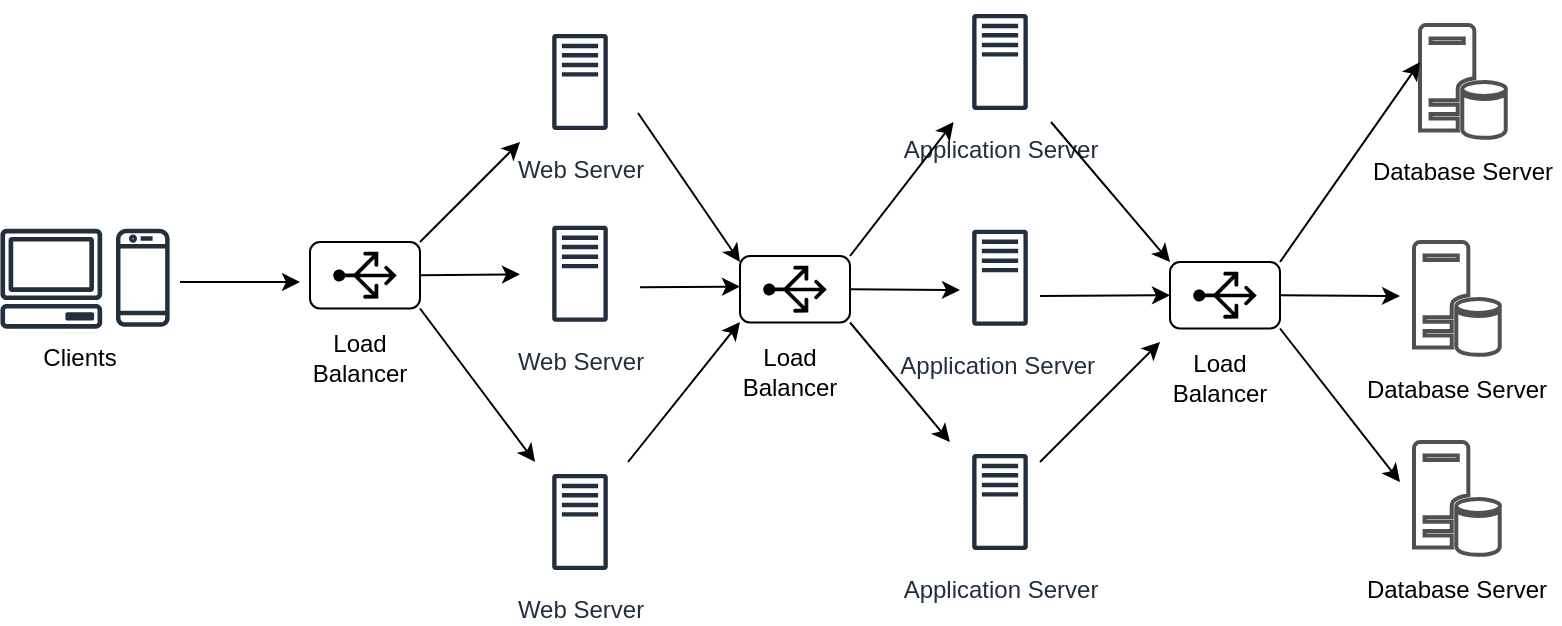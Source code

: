 <mxfile version="21.6.6" type="github">
  <diagram name="Page-1" id="guOM4XICzhOm8kalY4v7">
    <mxGraphModel dx="954" dy="499" grid="1" gridSize="10" guides="1" tooltips="1" connect="1" arrows="1" fold="1" page="1" pageScale="1" pageWidth="850" pageHeight="1100" math="0" shadow="0">
      <root>
        <mxCell id="0" />
        <mxCell id="1" parent="0" />
        <mxCell id="vp5uVM1dA6sx8OhrNTZT-1" value="" style="group" vertex="1" connectable="0" parent="1">
          <mxGeometry x="155" y="140" width="55" height="33.25" as="geometry" />
        </mxCell>
        <mxCell id="vp5uVM1dA6sx8OhrNTZT-2" value="" style="rounded=1;whiteSpace=wrap;html=1;" vertex="1" parent="vp5uVM1dA6sx8OhrNTZT-1">
          <mxGeometry width="55" height="33.25" as="geometry" />
        </mxCell>
        <mxCell id="vp5uVM1dA6sx8OhrNTZT-3" value="" style="sketch=0;aspect=fixed;pointerEvents=1;shadow=0;dashed=0;html=1;strokeColor=none;labelPosition=center;verticalLabelPosition=bottom;verticalAlign=top;align=center;fillColor=#000000;shape=mxgraph.azure.load_balancer_generic;direction=north;strokeWidth=1;" vertex="1" parent="vp5uVM1dA6sx8OhrNTZT-1">
          <mxGeometry x="11.62" y="4.87" width="31.76" height="23.5" as="geometry" />
        </mxCell>
        <mxCell id="vp5uVM1dA6sx8OhrNTZT-4" value="Load Balancer" style="text;html=1;strokeColor=none;fillColor=none;align=center;verticalAlign=middle;whiteSpace=wrap;rounded=0;" vertex="1" parent="1">
          <mxGeometry x="150" y="182.87" width="60" height="30" as="geometry" />
        </mxCell>
        <mxCell id="vp5uVM1dA6sx8OhrNTZT-5" value="" style="sketch=0;outlineConnect=0;fontColor=#232F3E;gradientColor=none;fillColor=#232F3D;strokeColor=none;dashed=0;verticalLabelPosition=bottom;verticalAlign=top;align=center;html=1;fontSize=12;fontStyle=0;aspect=fixed;pointerEvents=1;shape=mxgraph.aws4.mobile_client;" vertex="1" parent="1">
          <mxGeometry x="58" y="132.37" width="26.81" height="51" as="geometry" />
        </mxCell>
        <mxCell id="vp5uVM1dA6sx8OhrNTZT-6" value="" style="sketch=0;outlineConnect=0;fontColor=#232F3E;gradientColor=none;fillColor=#232F3D;strokeColor=none;dashed=0;verticalLabelPosition=bottom;verticalAlign=top;align=center;html=1;fontSize=12;fontStyle=0;aspect=fixed;pointerEvents=1;shape=mxgraph.aws4.client;" vertex="1" parent="1">
          <mxGeometry y="133.37" width="51.32" height="50" as="geometry" />
        </mxCell>
        <mxCell id="vp5uVM1dA6sx8OhrNTZT-7" value="" style="group" vertex="1" connectable="0" parent="1">
          <mxGeometry x="370" y="147" width="55" height="33.25" as="geometry" />
        </mxCell>
        <mxCell id="vp5uVM1dA6sx8OhrNTZT-8" value="" style="rounded=1;whiteSpace=wrap;html=1;" vertex="1" parent="vp5uVM1dA6sx8OhrNTZT-7">
          <mxGeometry width="55" height="33.25" as="geometry" />
        </mxCell>
        <mxCell id="vp5uVM1dA6sx8OhrNTZT-9" value="" style="sketch=0;aspect=fixed;pointerEvents=1;shadow=0;dashed=0;html=1;strokeColor=none;labelPosition=center;verticalLabelPosition=bottom;verticalAlign=top;align=center;fillColor=#000000;shape=mxgraph.azure.load_balancer_generic;direction=north;strokeWidth=1;" vertex="1" parent="vp5uVM1dA6sx8OhrNTZT-7">
          <mxGeometry x="11.62" y="4.87" width="31.76" height="23.5" as="geometry" />
        </mxCell>
        <mxCell id="vp5uVM1dA6sx8OhrNTZT-10" value="Load Balancer" style="text;html=1;strokeColor=none;fillColor=none;align=center;verticalAlign=middle;whiteSpace=wrap;rounded=0;" vertex="1" parent="1">
          <mxGeometry x="365" y="189.87" width="60" height="30" as="geometry" />
        </mxCell>
        <mxCell id="vp5uVM1dA6sx8OhrNTZT-11" value="" style="group" vertex="1" connectable="0" parent="1">
          <mxGeometry x="585" y="150" width="55" height="33.25" as="geometry" />
        </mxCell>
        <mxCell id="vp5uVM1dA6sx8OhrNTZT-12" value="" style="rounded=1;whiteSpace=wrap;html=1;" vertex="1" parent="vp5uVM1dA6sx8OhrNTZT-11">
          <mxGeometry width="55" height="33.25" as="geometry" />
        </mxCell>
        <mxCell id="vp5uVM1dA6sx8OhrNTZT-13" value="" style="sketch=0;aspect=fixed;pointerEvents=1;shadow=0;dashed=0;html=1;strokeColor=none;labelPosition=center;verticalLabelPosition=bottom;verticalAlign=top;align=center;fillColor=#000000;shape=mxgraph.azure.load_balancer_generic;direction=north;strokeWidth=1;" vertex="1" parent="vp5uVM1dA6sx8OhrNTZT-11">
          <mxGeometry x="11.62" y="4.87" width="31.76" height="23.5" as="geometry" />
        </mxCell>
        <mxCell id="vp5uVM1dA6sx8OhrNTZT-14" value="Load Balancer" style="text;html=1;strokeColor=none;fillColor=none;align=center;verticalAlign=middle;whiteSpace=wrap;rounded=0;" vertex="1" parent="1">
          <mxGeometry x="580" y="192.87" width="60" height="30" as="geometry" />
        </mxCell>
        <mxCell id="vp5uVM1dA6sx8OhrNTZT-15" value="Web Server" style="sketch=0;outlineConnect=0;fontColor=#232F3E;gradientColor=none;strokeColor=#232F3E;fillColor=#ffffff;dashed=0;verticalLabelPosition=bottom;verticalAlign=top;align=center;html=1;fontSize=12;fontStyle=0;aspect=fixed;shape=mxgraph.aws4.resourceIcon;resIcon=mxgraph.aws4.traditional_server;" vertex="1" parent="1">
          <mxGeometry x="260" y="30" width="60" height="60" as="geometry" />
        </mxCell>
        <mxCell id="vp5uVM1dA6sx8OhrNTZT-16" value="Web Server" style="sketch=0;outlineConnect=0;fontColor=#232F3E;gradientColor=none;strokeColor=#232F3E;fillColor=#ffffff;dashed=0;verticalLabelPosition=bottom;verticalAlign=top;align=center;html=1;fontSize=12;fontStyle=0;aspect=fixed;shape=mxgraph.aws4.resourceIcon;resIcon=mxgraph.aws4.traditional_server;" vertex="1" parent="1">
          <mxGeometry x="260" y="125.87" width="60" height="60" as="geometry" />
        </mxCell>
        <mxCell id="vp5uVM1dA6sx8OhrNTZT-17" value="Web Server" style="sketch=0;outlineConnect=0;fontColor=#232F3E;gradientColor=none;strokeColor=#232F3E;fillColor=#ffffff;dashed=0;verticalLabelPosition=bottom;verticalAlign=top;align=center;html=1;fontSize=12;fontStyle=0;aspect=fixed;shape=mxgraph.aws4.resourceIcon;resIcon=mxgraph.aws4.traditional_server;" vertex="1" parent="1">
          <mxGeometry x="260" y="250" width="60" height="60" as="geometry" />
        </mxCell>
        <mxCell id="vp5uVM1dA6sx8OhrNTZT-18" value="Application Server" style="sketch=0;outlineConnect=0;fontColor=#232F3E;gradientColor=none;strokeColor=#232F3E;fillColor=#ffffff;dashed=0;verticalLabelPosition=bottom;verticalAlign=top;align=center;html=1;fontSize=12;fontStyle=0;aspect=fixed;shape=mxgraph.aws4.resourceIcon;resIcon=mxgraph.aws4.traditional_server;" vertex="1" parent="1">
          <mxGeometry x="470" y="20" width="60" height="60" as="geometry" />
        </mxCell>
        <mxCell id="vp5uVM1dA6sx8OhrNTZT-19" value="Application Server&amp;nbsp;" style="sketch=0;outlineConnect=0;fontColor=#232F3E;gradientColor=none;strokeColor=#232F3E;fillColor=#ffffff;dashed=0;verticalLabelPosition=bottom;verticalAlign=top;align=center;html=1;fontSize=12;fontStyle=0;aspect=fixed;shape=mxgraph.aws4.resourceIcon;resIcon=mxgraph.aws4.traditional_server;" vertex="1" parent="1">
          <mxGeometry x="470" y="127.87" width="60" height="60" as="geometry" />
        </mxCell>
        <mxCell id="vp5uVM1dA6sx8OhrNTZT-20" value="Application Server" style="sketch=0;outlineConnect=0;fontColor=#232F3E;gradientColor=none;strokeColor=#232F3E;fillColor=#ffffff;dashed=0;verticalLabelPosition=bottom;verticalAlign=top;align=center;html=1;fontSize=12;fontStyle=0;aspect=fixed;shape=mxgraph.aws4.resourceIcon;resIcon=mxgraph.aws4.traditional_server;" vertex="1" parent="1">
          <mxGeometry x="470" y="240" width="60" height="60" as="geometry" />
        </mxCell>
        <mxCell id="vp5uVM1dA6sx8OhrNTZT-21" value="" style="shape=image;html=1;verticalAlign=top;verticalLabelPosition=bottom;labelBackgroundColor=#ffffff;imageAspect=0;aspect=fixed;image=https://cdn2.iconfinder.com/data/icons/thin-line-icons-for-seo-and-development-1/64/SEO_international-128.png" vertex="1" parent="1">
          <mxGeometry x="289" y="68" width="30" height="30" as="geometry" />
        </mxCell>
        <mxCell id="vp5uVM1dA6sx8OhrNTZT-22" value="" style="shape=image;html=1;verticalAlign=top;verticalLabelPosition=bottom;labelBackgroundColor=#ffffff;imageAspect=0;aspect=fixed;image=https://cdn2.iconfinder.com/data/icons/thin-line-icons-for-seo-and-development-1/64/SEO_international-128.png" vertex="1" parent="1">
          <mxGeometry x="288" y="163" width="30" height="30" as="geometry" />
        </mxCell>
        <mxCell id="vp5uVM1dA6sx8OhrNTZT-23" value="" style="shape=image;html=1;verticalAlign=top;verticalLabelPosition=bottom;labelBackgroundColor=#ffffff;imageAspect=0;aspect=fixed;image=https://cdn2.iconfinder.com/data/icons/thin-line-icons-for-seo-and-development-1/64/SEO_international-128.png" vertex="1" parent="1">
          <mxGeometry x="288" y="288" width="30" height="30" as="geometry" />
        </mxCell>
        <mxCell id="vp5uVM1dA6sx8OhrNTZT-34" value="" style="group" vertex="1" connectable="0" parent="1">
          <mxGeometry x="683" y="31.5" width="97" height="88.5" as="geometry" />
        </mxCell>
        <mxCell id="vp5uVM1dA6sx8OhrNTZT-32" value="" style="shadow=0;html=1;strokeColor=#505050;fillColor=default;labelPosition=center;verticalLabelPosition=bottom;verticalAlign=top;outlineConnect=0;align=center;shape=mxgraph.office.databases.database_server;fillStyle=auto;strokeWidth=2;" vertex="1" parent="vp5uVM1dA6sx8OhrNTZT-34">
          <mxGeometry x="27" width="43" height="57" as="geometry" />
        </mxCell>
        <mxCell id="vp5uVM1dA6sx8OhrNTZT-33" value="Database Server" style="text;html=1;strokeColor=none;fillColor=none;align=center;verticalAlign=middle;whiteSpace=wrap;rounded=0;" vertex="1" parent="vp5uVM1dA6sx8OhrNTZT-34">
          <mxGeometry y="58.5" width="97" height="30" as="geometry" />
        </mxCell>
        <mxCell id="vp5uVM1dA6sx8OhrNTZT-35" value="" style="group" vertex="1" connectable="0" parent="1">
          <mxGeometry x="680" y="140" width="97" height="88.5" as="geometry" />
        </mxCell>
        <mxCell id="vp5uVM1dA6sx8OhrNTZT-36" value="" style="shadow=0;html=1;strokeColor=#505050;fillColor=default;labelPosition=center;verticalLabelPosition=bottom;verticalAlign=top;outlineConnect=0;align=center;shape=mxgraph.office.databases.database_server;fillStyle=auto;strokeWidth=2;" vertex="1" parent="vp5uVM1dA6sx8OhrNTZT-35">
          <mxGeometry x="27" width="43" height="57" as="geometry" />
        </mxCell>
        <mxCell id="vp5uVM1dA6sx8OhrNTZT-37" value="Database Server" style="text;html=1;strokeColor=none;fillColor=none;align=center;verticalAlign=middle;whiteSpace=wrap;rounded=0;" vertex="1" parent="vp5uVM1dA6sx8OhrNTZT-35">
          <mxGeometry y="58.5" width="97" height="30" as="geometry" />
        </mxCell>
        <mxCell id="vp5uVM1dA6sx8OhrNTZT-38" value="" style="group" vertex="1" connectable="0" parent="1">
          <mxGeometry x="680" y="240" width="97" height="88.5" as="geometry" />
        </mxCell>
        <mxCell id="vp5uVM1dA6sx8OhrNTZT-39" value="" style="shadow=0;html=1;strokeColor=#505050;fillColor=default;labelPosition=center;verticalLabelPosition=bottom;verticalAlign=top;outlineConnect=0;align=center;shape=mxgraph.office.databases.database_server;fillStyle=auto;strokeWidth=2;" vertex="1" parent="vp5uVM1dA6sx8OhrNTZT-38">
          <mxGeometry x="27" width="43" height="57" as="geometry" />
        </mxCell>
        <mxCell id="vp5uVM1dA6sx8OhrNTZT-40" value="Database Server" style="text;html=1;strokeColor=none;fillColor=none;align=center;verticalAlign=middle;whiteSpace=wrap;rounded=0;" vertex="1" parent="vp5uVM1dA6sx8OhrNTZT-38">
          <mxGeometry y="58.5" width="97" height="30" as="geometry" />
        </mxCell>
        <mxCell id="vp5uVM1dA6sx8OhrNTZT-41" value="Clients" style="text;html=1;strokeColor=none;fillColor=none;align=center;verticalAlign=middle;whiteSpace=wrap;rounded=0;" vertex="1" parent="1">
          <mxGeometry x="10" y="183.37" width="60" height="30" as="geometry" />
        </mxCell>
        <mxCell id="vp5uVM1dA6sx8OhrNTZT-42" value="" style="endArrow=classic;html=1;rounded=0;" edge="1" parent="1">
          <mxGeometry width="50" height="50" relative="1" as="geometry">
            <mxPoint x="90" y="160" as="sourcePoint" />
            <mxPoint x="150" y="160" as="targetPoint" />
          </mxGeometry>
        </mxCell>
        <mxCell id="vp5uVM1dA6sx8OhrNTZT-43" value="" style="endArrow=classic;html=1;rounded=0;exitX=1;exitY=0;exitDx=0;exitDy=0;" edge="1" parent="1" source="vp5uVM1dA6sx8OhrNTZT-2" target="vp5uVM1dA6sx8OhrNTZT-15">
          <mxGeometry width="50" height="50" relative="1" as="geometry">
            <mxPoint x="350" y="250" as="sourcePoint" />
            <mxPoint x="400" y="200" as="targetPoint" />
          </mxGeometry>
        </mxCell>
        <mxCell id="vp5uVM1dA6sx8OhrNTZT-44" value="" style="endArrow=classic;html=1;rounded=0;exitX=1;exitY=0.5;exitDx=0;exitDy=0;" edge="1" parent="1" source="vp5uVM1dA6sx8OhrNTZT-2" target="vp5uVM1dA6sx8OhrNTZT-16">
          <mxGeometry width="50" height="50" relative="1" as="geometry">
            <mxPoint x="350" y="250" as="sourcePoint" />
            <mxPoint x="400" y="200" as="targetPoint" />
          </mxGeometry>
        </mxCell>
        <mxCell id="vp5uVM1dA6sx8OhrNTZT-45" value="" style="endArrow=classic;html=1;rounded=0;exitX=1;exitY=1;exitDx=0;exitDy=0;" edge="1" parent="1" source="vp5uVM1dA6sx8OhrNTZT-2" target="vp5uVM1dA6sx8OhrNTZT-17">
          <mxGeometry width="50" height="50" relative="1" as="geometry">
            <mxPoint x="350" y="250" as="sourcePoint" />
            <mxPoint x="400" y="200" as="targetPoint" />
          </mxGeometry>
        </mxCell>
        <mxCell id="vp5uVM1dA6sx8OhrNTZT-48" value="" style="endArrow=classic;html=1;rounded=0;exitX=1;exitY=0.25;exitDx=0;exitDy=0;" edge="1" parent="1" source="vp5uVM1dA6sx8OhrNTZT-21">
          <mxGeometry width="50" height="50" relative="1" as="geometry">
            <mxPoint x="350" y="250" as="sourcePoint" />
            <mxPoint x="370" y="150" as="targetPoint" />
          </mxGeometry>
        </mxCell>
        <mxCell id="vp5uVM1dA6sx8OhrNTZT-49" value="" style="endArrow=classic;html=1;rounded=0;entryX=0;entryY=0.25;entryDx=0;entryDy=0;" edge="1" parent="1">
          <mxGeometry width="50" height="50" relative="1" as="geometry">
            <mxPoint x="320" y="162.661" as="sourcePoint" />
            <mxPoint x="370" y="162.312" as="targetPoint" />
          </mxGeometry>
        </mxCell>
        <mxCell id="vp5uVM1dA6sx8OhrNTZT-50" value="" style="endArrow=classic;html=1;rounded=0;" edge="1" parent="1" source="vp5uVM1dA6sx8OhrNTZT-17">
          <mxGeometry width="50" height="50" relative="1" as="geometry">
            <mxPoint x="350" y="250" as="sourcePoint" />
            <mxPoint x="370" y="180" as="targetPoint" />
          </mxGeometry>
        </mxCell>
        <mxCell id="vp5uVM1dA6sx8OhrNTZT-51" value="" style="endArrow=classic;html=1;rounded=0;exitX=1;exitY=0;exitDx=0;exitDy=0;" edge="1" parent="1" source="vp5uVM1dA6sx8OhrNTZT-8" target="vp5uVM1dA6sx8OhrNTZT-18">
          <mxGeometry width="50" height="50" relative="1" as="geometry">
            <mxPoint x="430" y="140" as="sourcePoint" />
            <mxPoint x="400" y="200" as="targetPoint" />
          </mxGeometry>
        </mxCell>
        <mxCell id="vp5uVM1dA6sx8OhrNTZT-52" value="" style="endArrow=classic;html=1;rounded=0;exitX=1;exitY=0.5;exitDx=0;exitDy=0;" edge="1" parent="1" source="vp5uVM1dA6sx8OhrNTZT-8">
          <mxGeometry width="50" height="50" relative="1" as="geometry">
            <mxPoint x="350" y="250" as="sourcePoint" />
            <mxPoint x="480" y="164" as="targetPoint" />
          </mxGeometry>
        </mxCell>
        <mxCell id="vp5uVM1dA6sx8OhrNTZT-53" value="" style="endArrow=classic;html=1;rounded=0;exitX=1;exitY=1;exitDx=0;exitDy=0;" edge="1" parent="1" source="vp5uVM1dA6sx8OhrNTZT-8" target="vp5uVM1dA6sx8OhrNTZT-20">
          <mxGeometry width="50" height="50" relative="1" as="geometry">
            <mxPoint x="350" y="250" as="sourcePoint" />
            <mxPoint x="400" y="200" as="targetPoint" />
          </mxGeometry>
        </mxCell>
        <mxCell id="vp5uVM1dA6sx8OhrNTZT-54" value="" style="endArrow=classic;html=1;rounded=0;entryX=0;entryY=0;entryDx=0;entryDy=0;" edge="1" parent="1" source="vp5uVM1dA6sx8OhrNTZT-18" target="vp5uVM1dA6sx8OhrNTZT-12">
          <mxGeometry width="50" height="50" relative="1" as="geometry">
            <mxPoint x="540" y="430" as="sourcePoint" />
            <mxPoint x="590" y="380" as="targetPoint" />
          </mxGeometry>
        </mxCell>
        <mxCell id="vp5uVM1dA6sx8OhrNTZT-55" value="" style="endArrow=classic;html=1;rounded=0;entryX=0;entryY=0.5;entryDx=0;entryDy=0;" edge="1" parent="1" target="vp5uVM1dA6sx8OhrNTZT-12">
          <mxGeometry width="50" height="50" relative="1" as="geometry">
            <mxPoint x="520" y="167" as="sourcePoint" />
            <mxPoint x="400" y="200" as="targetPoint" />
          </mxGeometry>
        </mxCell>
        <mxCell id="vp5uVM1dA6sx8OhrNTZT-56" value="" style="endArrow=classic;html=1;rounded=0;" edge="1" parent="1">
          <mxGeometry width="50" height="50" relative="1" as="geometry">
            <mxPoint x="520" y="250" as="sourcePoint" />
            <mxPoint x="580" y="190" as="targetPoint" />
          </mxGeometry>
        </mxCell>
        <mxCell id="vp5uVM1dA6sx8OhrNTZT-57" value="" style="endArrow=classic;html=1;rounded=0;" edge="1" parent="1">
          <mxGeometry width="50" height="50" relative="1" as="geometry">
            <mxPoint x="640" y="150" as="sourcePoint" />
            <mxPoint x="710" y="50" as="targetPoint" />
          </mxGeometry>
        </mxCell>
        <mxCell id="vp5uVM1dA6sx8OhrNTZT-58" value="" style="endArrow=classic;html=1;rounded=0;exitX=1;exitY=0.5;exitDx=0;exitDy=0;" edge="1" parent="1" source="vp5uVM1dA6sx8OhrNTZT-12">
          <mxGeometry width="50" height="50" relative="1" as="geometry">
            <mxPoint x="350" y="250" as="sourcePoint" />
            <mxPoint x="700" y="167" as="targetPoint" />
          </mxGeometry>
        </mxCell>
        <mxCell id="vp5uVM1dA6sx8OhrNTZT-59" value="" style="endArrow=classic;html=1;rounded=0;exitX=1;exitY=1;exitDx=0;exitDy=0;" edge="1" parent="1" source="vp5uVM1dA6sx8OhrNTZT-12">
          <mxGeometry width="50" height="50" relative="1" as="geometry">
            <mxPoint x="350" y="250" as="sourcePoint" />
            <mxPoint x="700" y="260" as="targetPoint" />
          </mxGeometry>
        </mxCell>
      </root>
    </mxGraphModel>
  </diagram>
</mxfile>
